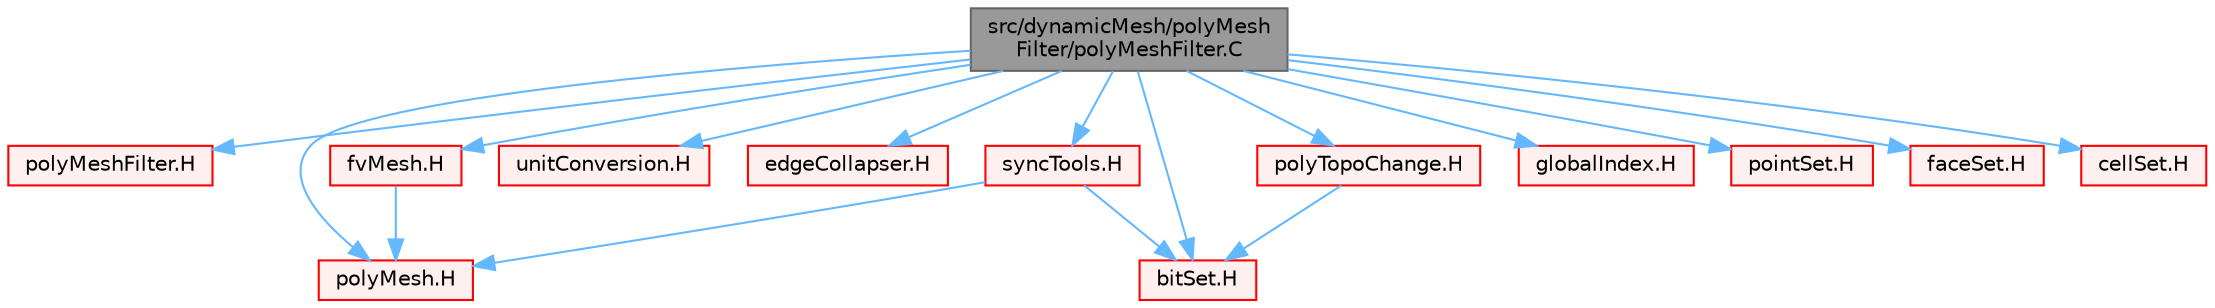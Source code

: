 digraph "src/dynamicMesh/polyMeshFilter/polyMeshFilter.C"
{
 // LATEX_PDF_SIZE
  bgcolor="transparent";
  edge [fontname=Helvetica,fontsize=10,labelfontname=Helvetica,labelfontsize=10];
  node [fontname=Helvetica,fontsize=10,shape=box,height=0.2,width=0.4];
  Node1 [id="Node000001",label="src/dynamicMesh/polyMesh\lFilter/polyMeshFilter.C",height=0.2,width=0.4,color="gray40", fillcolor="grey60", style="filled", fontcolor="black",tooltip=" "];
  Node1 -> Node2 [id="edge1_Node000001_Node000002",color="steelblue1",style="solid",tooltip=" "];
  Node2 [id="Node000002",label="polyMeshFilter.H",height=0.2,width=0.4,color="red", fillcolor="#FFF0F0", style="filled",URL="$polyMeshFilter_8H.html",tooltip=" "];
  Node1 -> Node251 [id="edge2_Node000001_Node000251",color="steelblue1",style="solid",tooltip=" "];
  Node251 [id="Node000251",label="polyMesh.H",height=0.2,width=0.4,color="red", fillcolor="#FFF0F0", style="filled",URL="$polyMesh_8H.html",tooltip=" "];
  Node1 -> Node339 [id="edge3_Node000001_Node000339",color="steelblue1",style="solid",tooltip=" "];
  Node339 [id="Node000339",label="fvMesh.H",height=0.2,width=0.4,color="red", fillcolor="#FFF0F0", style="filled",URL="$fvMesh_8H.html",tooltip=" "];
  Node339 -> Node251 [id="edge4_Node000339_Node000251",color="steelblue1",style="solid",tooltip=" "];
  Node1 -> Node371 [id="edge5_Node000001_Node000371",color="steelblue1",style="solid",tooltip=" "];
  Node371 [id="Node000371",label="unitConversion.H",height=0.2,width=0.4,color="red", fillcolor="#FFF0F0", style="filled",URL="$unitConversion_8H.html",tooltip="Unit conversion functions."];
  Node1 -> Node373 [id="edge6_Node000001_Node000373",color="steelblue1",style="solid",tooltip=" "];
  Node373 [id="Node000373",label="edgeCollapser.H",height=0.2,width=0.4,color="red", fillcolor="#FFF0F0", style="filled",URL="$edgeCollapser_8H.html",tooltip=" "];
  Node1 -> Node377 [id="edge7_Node000001_Node000377",color="steelblue1",style="solid",tooltip=" "];
  Node377 [id="Node000377",label="syncTools.H",height=0.2,width=0.4,color="red", fillcolor="#FFF0F0", style="filled",URL="$syncTools_8H.html",tooltip=" "];
  Node377 -> Node200 [id="edge8_Node000377_Node000200",color="steelblue1",style="solid",tooltip=" "];
  Node200 [id="Node000200",label="bitSet.H",height=0.2,width=0.4,color="red", fillcolor="#FFF0F0", style="filled",URL="$bitSet_8H.html",tooltip=" "];
  Node377 -> Node251 [id="edge9_Node000377_Node000251",color="steelblue1",style="solid",tooltip=" "];
  Node1 -> Node389 [id="edge10_Node000001_Node000389",color="steelblue1",style="solid",tooltip=" "];
  Node389 [id="Node000389",label="polyTopoChange.H",height=0.2,width=0.4,color="red", fillcolor="#FFF0F0", style="filled",URL="$polyTopoChange_8H.html",tooltip=" "];
  Node389 -> Node200 [id="edge11_Node000389_Node000200",color="steelblue1",style="solid",tooltip=" "];
  Node1 -> Node391 [id="edge12_Node000001_Node000391",color="steelblue1",style="solid",tooltip=" "];
  Node391 [id="Node000391",label="globalIndex.H",height=0.2,width=0.4,color="red", fillcolor="#FFF0F0", style="filled",URL="$globalIndex_8H.html",tooltip=" "];
  Node1 -> Node200 [id="edge13_Node000001_Node000200",color="steelblue1",style="solid",tooltip=" "];
  Node1 -> Node395 [id="edge14_Node000001_Node000395",color="steelblue1",style="solid",tooltip=" "];
  Node395 [id="Node000395",label="pointSet.H",height=0.2,width=0.4,color="red", fillcolor="#FFF0F0", style="filled",URL="$pointSet_8H.html",tooltip=" "];
  Node1 -> Node397 [id="edge15_Node000001_Node000397",color="steelblue1",style="solid",tooltip=" "];
  Node397 [id="Node000397",label="faceSet.H",height=0.2,width=0.4,color="red", fillcolor="#FFF0F0", style="filled",URL="$faceSet_8H.html",tooltip=" "];
  Node1 -> Node398 [id="edge16_Node000001_Node000398",color="steelblue1",style="solid",tooltip=" "];
  Node398 [id="Node000398",label="cellSet.H",height=0.2,width=0.4,color="red", fillcolor="#FFF0F0", style="filled",URL="$cellSet_8H.html",tooltip=" "];
}
